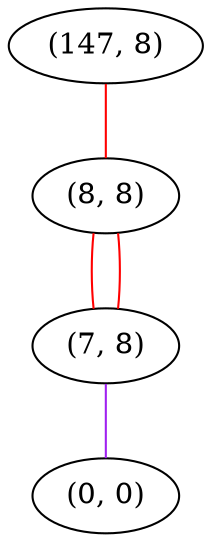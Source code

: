 graph "" {
"(147, 8)";
"(8, 8)";
"(7, 8)";
"(0, 0)";
"(147, 8)" -- "(8, 8)"  [color=red, key=0, weight=1];
"(8, 8)" -- "(7, 8)"  [color=red, key=0, weight=1];
"(8, 8)" -- "(7, 8)"  [color=red, key=1, weight=1];
"(7, 8)" -- "(0, 0)"  [color=purple, key=0, weight=4];
}
